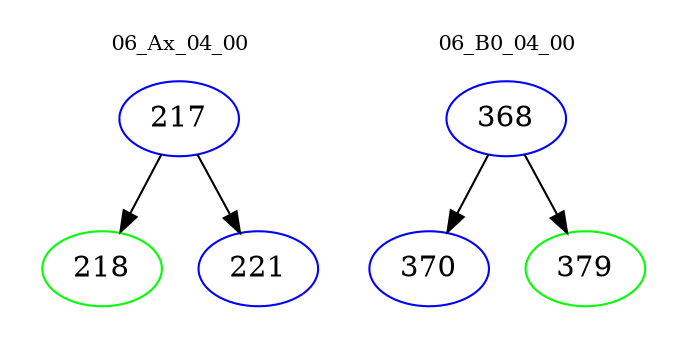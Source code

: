 digraph{
subgraph cluster_0 {
color = white
label = "06_Ax_04_00";
fontsize=10;
T0_217 [label="217", color="blue"]
T0_217 -> T0_218 [color="black"]
T0_218 [label="218", color="green"]
T0_217 -> T0_221 [color="black"]
T0_221 [label="221", color="blue"]
}
subgraph cluster_1 {
color = white
label = "06_B0_04_00";
fontsize=10;
T1_368 [label="368", color="blue"]
T1_368 -> T1_370 [color="black"]
T1_370 [label="370", color="blue"]
T1_368 -> T1_379 [color="black"]
T1_379 [label="379", color="green"]
}
}
